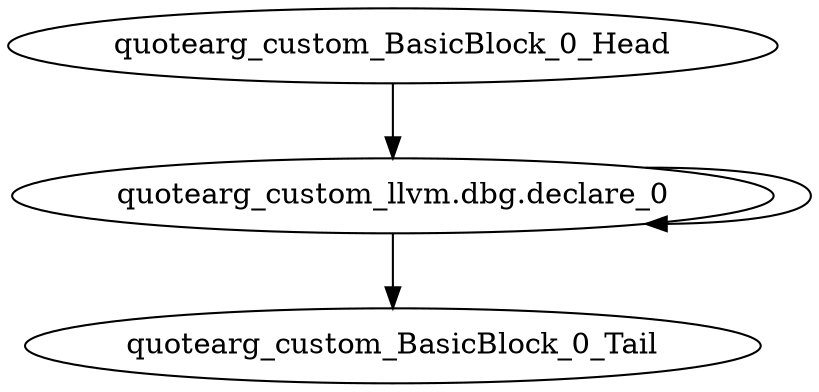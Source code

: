 digraph G {
    "quotearg_custom_BasicBlock_0_Head" -> "quotearg_custom_llvm.dbg.declare_0"
    "quotearg_custom_llvm.dbg.declare_0" -> "quotearg_custom_BasicBlock_0_Tail"
    "quotearg_custom_llvm.dbg.declare_0" -> "quotearg_custom_llvm.dbg.declare_0"
}
